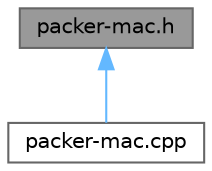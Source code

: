 digraph "packer-mac.h"
{
 // LATEX_PDF_SIZE
  bgcolor="transparent";
  edge [fontname=Helvetica,fontsize=10,labelfontname=Helvetica,labelfontsize=10];
  node [fontname=Helvetica,fontsize=10,shape=box,height=0.2,width=0.4];
  Node1 [id="Node000001",label="packer-mac.h",height=0.2,width=0.4,color="gray40", fillcolor="grey60", style="filled", fontcolor="black",tooltip="Header of the class responsible to map the ns2 packet of mac into a bit stream, and vice-versa."];
  Node1 -> Node2 [id="edge1_Node000001_Node000002",dir="back",color="steelblue1",style="solid",tooltip=" "];
  Node2 [id="Node000002",label="packer-mac.cpp",height=0.2,width=0.4,color="grey40", fillcolor="white", style="filled",URL="$packer-mac_8cpp.html",tooltip="Implementation of the class responsible to map the ns2 packet of mac into a bit stream,..."];
}
